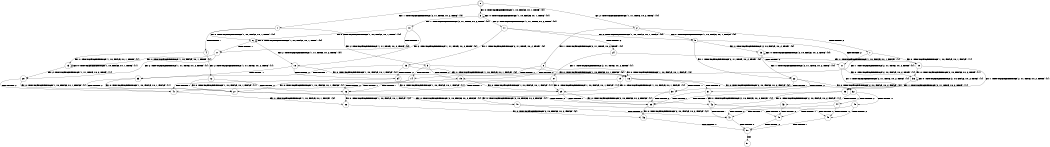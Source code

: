digraph BCG {
size = "7, 10.5";
center = TRUE;
node [shape = circle];
0 [peripheries = 2];
0 -> 1 [label = "EX !1 !ATOMIC_EXCH_BRANCH (2, +1, TRUE, +0, 2, TRUE) !{0}"];
0 -> 2 [label = "EX !2 !ATOMIC_EXCH_BRANCH (1, +1, TRUE, +0, 2, TRUE) !{0}"];
0 -> 3 [label = "EX !0 !ATOMIC_EXCH_BRANCH (1, +0, FALSE, +0, 1, TRUE) !{0}"];
1 -> 4 [label = "TERMINATE !1"];
1 -> 5 [label = "EX !2 !ATOMIC_EXCH_BRANCH (1, +1, TRUE, +0, 2, TRUE) !{0}"];
1 -> 6 [label = "EX !0 !ATOMIC_EXCH_BRANCH (1, +0, FALSE, +0, 1, TRUE) !{0}"];
2 -> 7 [label = "TERMINATE !2"];
2 -> 8 [label = "EX !1 !ATOMIC_EXCH_BRANCH (2, +1, TRUE, +0, 2, TRUE) !{0}"];
2 -> 9 [label = "EX !0 !ATOMIC_EXCH_BRANCH (1, +0, FALSE, +0, 1, FALSE) !{0}"];
3 -> 10 [label = "EX !1 !ATOMIC_EXCH_BRANCH (2, +1, TRUE, +0, 2, TRUE) !{0}"];
3 -> 11 [label = "EX !2 !ATOMIC_EXCH_BRANCH (1, +1, TRUE, +0, 2, TRUE) !{0}"];
3 -> 3 [label = "EX !0 !ATOMIC_EXCH_BRANCH (1, +0, FALSE, +0, 1, TRUE) !{0}"];
4 -> 12 [label = "EX !2 !ATOMIC_EXCH_BRANCH (1, +1, TRUE, +0, 2, TRUE) !{1}"];
4 -> 13 [label = "EX !0 !ATOMIC_EXCH_BRANCH (1, +0, FALSE, +0, 1, TRUE) !{1}"];
5 -> 14 [label = "TERMINATE !1"];
5 -> 15 [label = "TERMINATE !2"];
5 -> 16 [label = "EX !0 !ATOMIC_EXCH_BRANCH (1, +0, FALSE, +0, 1, FALSE) !{0}"];
6 -> 17 [label = "TERMINATE !1"];
6 -> 18 [label = "EX !2 !ATOMIC_EXCH_BRANCH (1, +1, TRUE, +0, 2, TRUE) !{0}"];
6 -> 6 [label = "EX !0 !ATOMIC_EXCH_BRANCH (1, +0, FALSE, +0, 1, TRUE) !{0}"];
7 -> 19 [label = "EX !1 !ATOMIC_EXCH_BRANCH (2, +1, TRUE, +0, 2, TRUE) !{1}"];
7 -> 20 [label = "EX !0 !ATOMIC_EXCH_BRANCH (1, +0, FALSE, +0, 1, FALSE) !{1}"];
8 -> 14 [label = "TERMINATE !1"];
8 -> 15 [label = "TERMINATE !2"];
8 -> 16 [label = "EX !0 !ATOMIC_EXCH_BRANCH (1, +0, FALSE, +0, 1, FALSE) !{0}"];
9 -> 21 [label = "TERMINATE !2"];
9 -> 22 [label = "EX !1 !ATOMIC_EXCH_BRANCH (2, +1, TRUE, +0, 2, TRUE) !{0}"];
9 -> 23 [label = "EX !0 !ATOMIC_EXCH_BRANCH (2, +0, FALSE, +0, 2, TRUE) !{0}"];
10 -> 17 [label = "TERMINATE !1"];
10 -> 18 [label = "EX !2 !ATOMIC_EXCH_BRANCH (1, +1, TRUE, +0, 2, TRUE) !{0}"];
10 -> 6 [label = "EX !0 !ATOMIC_EXCH_BRANCH (1, +0, FALSE, +0, 1, TRUE) !{0}"];
11 -> 24 [label = "TERMINATE !2"];
11 -> 25 [label = "EX !1 !ATOMIC_EXCH_BRANCH (2, +1, TRUE, +0, 2, TRUE) !{0}"];
11 -> 9 [label = "EX !0 !ATOMIC_EXCH_BRANCH (1, +0, FALSE, +0, 1, FALSE) !{0}"];
12 -> 26 [label = "TERMINATE !2"];
12 -> 27 [label = "EX !0 !ATOMIC_EXCH_BRANCH (1, +0, FALSE, +0, 1, FALSE) !{1}"];
13 -> 28 [label = "EX !2 !ATOMIC_EXCH_BRANCH (1, +1, TRUE, +0, 2, TRUE) !{1}"];
13 -> 13 [label = "EX !0 !ATOMIC_EXCH_BRANCH (1, +0, FALSE, +0, 1, TRUE) !{1}"];
14 -> 26 [label = "TERMINATE !2"];
14 -> 27 [label = "EX !0 !ATOMIC_EXCH_BRANCH (1, +0, FALSE, +0, 1, FALSE) !{1}"];
15 -> 26 [label = "TERMINATE !1"];
15 -> 29 [label = "EX !0 !ATOMIC_EXCH_BRANCH (1, +0, FALSE, +0, 1, FALSE) !{1}"];
16 -> 30 [label = "TERMINATE !1"];
16 -> 31 [label = "TERMINATE !2"];
16 -> 32 [label = "EX !0 !ATOMIC_EXCH_BRANCH (2, +0, FALSE, +0, 2, FALSE) !{0}"];
17 -> 13 [label = "EX !0 !ATOMIC_EXCH_BRANCH (1, +0, FALSE, +0, 1, TRUE) !{1}"];
17 -> 28 [label = "EX !2 !ATOMIC_EXCH_BRANCH (1, +1, TRUE, +0, 2, TRUE) !{1}"];
18 -> 33 [label = "TERMINATE !1"];
18 -> 34 [label = "TERMINATE !2"];
18 -> 16 [label = "EX !0 !ATOMIC_EXCH_BRANCH (1, +0, FALSE, +0, 1, FALSE) !{0}"];
19 -> 26 [label = "TERMINATE !1"];
19 -> 29 [label = "EX !0 !ATOMIC_EXCH_BRANCH (1, +0, FALSE, +0, 1, FALSE) !{1}"];
20 -> 35 [label = "EX !1 !ATOMIC_EXCH_BRANCH (2, +1, TRUE, +0, 2, TRUE) !{1}"];
20 -> 36 [label = "EX !0 !ATOMIC_EXCH_BRANCH (2, +0, FALSE, +0, 2, TRUE) !{1}"];
21 -> 36 [label = "EX !0 !ATOMIC_EXCH_BRANCH (2, +0, FALSE, +0, 2, TRUE) !{1}"];
21 -> 35 [label = "EX !1 !ATOMIC_EXCH_BRANCH (2, +1, TRUE, +0, 2, TRUE) !{1}"];
22 -> 30 [label = "TERMINATE !1"];
22 -> 31 [label = "TERMINATE !2"];
22 -> 32 [label = "EX !0 !ATOMIC_EXCH_BRANCH (2, +0, FALSE, +0, 2, FALSE) !{0}"];
23 -> 21 [label = "TERMINATE !2"];
23 -> 22 [label = "EX !1 !ATOMIC_EXCH_BRANCH (2, +1, TRUE, +0, 2, TRUE) !{0}"];
23 -> 23 [label = "EX !0 !ATOMIC_EXCH_BRANCH (2, +0, FALSE, +0, 2, TRUE) !{0}"];
24 -> 20 [label = "EX !0 !ATOMIC_EXCH_BRANCH (1, +0, FALSE, +0, 1, FALSE) !{1}"];
24 -> 37 [label = "EX !1 !ATOMIC_EXCH_BRANCH (2, +1, TRUE, +0, 2, TRUE) !{1}"];
25 -> 33 [label = "TERMINATE !1"];
25 -> 34 [label = "TERMINATE !2"];
25 -> 16 [label = "EX !0 !ATOMIC_EXCH_BRANCH (1, +0, FALSE, +0, 1, FALSE) !{0}"];
26 -> 38 [label = "EX !0 !ATOMIC_EXCH_BRANCH (1, +0, FALSE, +0, 1, FALSE) !{2}"];
27 -> 39 [label = "TERMINATE !2"];
27 -> 40 [label = "EX !0 !ATOMIC_EXCH_BRANCH (2, +0, FALSE, +0, 2, FALSE) !{1}"];
28 -> 41 [label = "TERMINATE !2"];
28 -> 27 [label = "EX !0 !ATOMIC_EXCH_BRANCH (1, +0, FALSE, +0, 1, FALSE) !{1}"];
29 -> 39 [label = "TERMINATE !1"];
29 -> 42 [label = "EX !0 !ATOMIC_EXCH_BRANCH (2, +0, FALSE, +0, 2, FALSE) !{1}"];
30 -> 40 [label = "EX !0 !ATOMIC_EXCH_BRANCH (2, +0, FALSE, +0, 2, FALSE) !{1}"];
30 -> 39 [label = "TERMINATE !2"];
31 -> 42 [label = "EX !0 !ATOMIC_EXCH_BRANCH (2, +0, FALSE, +0, 2, FALSE) !{1}"];
31 -> 39 [label = "TERMINATE !1"];
32 -> 43 [label = "TERMINATE !1"];
32 -> 44 [label = "TERMINATE !2"];
32 -> 45 [label = "TERMINATE !0"];
33 -> 27 [label = "EX !0 !ATOMIC_EXCH_BRANCH (1, +0, FALSE, +0, 1, FALSE) !{1}"];
33 -> 41 [label = "TERMINATE !2"];
34 -> 29 [label = "EX !0 !ATOMIC_EXCH_BRANCH (1, +0, FALSE, +0, 1, FALSE) !{1}"];
34 -> 41 [label = "TERMINATE !1"];
35 -> 39 [label = "TERMINATE !1"];
35 -> 42 [label = "EX !0 !ATOMIC_EXCH_BRANCH (2, +0, FALSE, +0, 2, FALSE) !{1}"];
36 -> 35 [label = "EX !1 !ATOMIC_EXCH_BRANCH (2, +1, TRUE, +0, 2, TRUE) !{1}"];
36 -> 36 [label = "EX !0 !ATOMIC_EXCH_BRANCH (2, +0, FALSE, +0, 2, TRUE) !{1}"];
37 -> 41 [label = "TERMINATE !1"];
37 -> 29 [label = "EX !0 !ATOMIC_EXCH_BRANCH (1, +0, FALSE, +0, 1, FALSE) !{1}"];
38 -> 46 [label = "EX !0 !ATOMIC_EXCH_BRANCH (2, +0, FALSE, +0, 2, FALSE) !{2}"];
39 -> 46 [label = "EX !0 !ATOMIC_EXCH_BRANCH (2, +0, FALSE, +0, 2, FALSE) !{2}"];
40 -> 47 [label = "TERMINATE !2"];
40 -> 48 [label = "TERMINATE !0"];
41 -> 38 [label = "EX !0 !ATOMIC_EXCH_BRANCH (1, +0, FALSE, +0, 1, FALSE) !{2}"];
42 -> 47 [label = "TERMINATE !1"];
42 -> 49 [label = "TERMINATE !0"];
43 -> 47 [label = "TERMINATE !2"];
43 -> 48 [label = "TERMINATE !0"];
44 -> 47 [label = "TERMINATE !1"];
44 -> 49 [label = "TERMINATE !0"];
45 -> 48 [label = "TERMINATE !1"];
45 -> 49 [label = "TERMINATE !2"];
46 -> 50 [label = "TERMINATE !0"];
47 -> 50 [label = "TERMINATE !0"];
48 -> 50 [label = "TERMINATE !2"];
49 -> 50 [label = "TERMINATE !1"];
50 -> 51 [label = "exit"];
}
